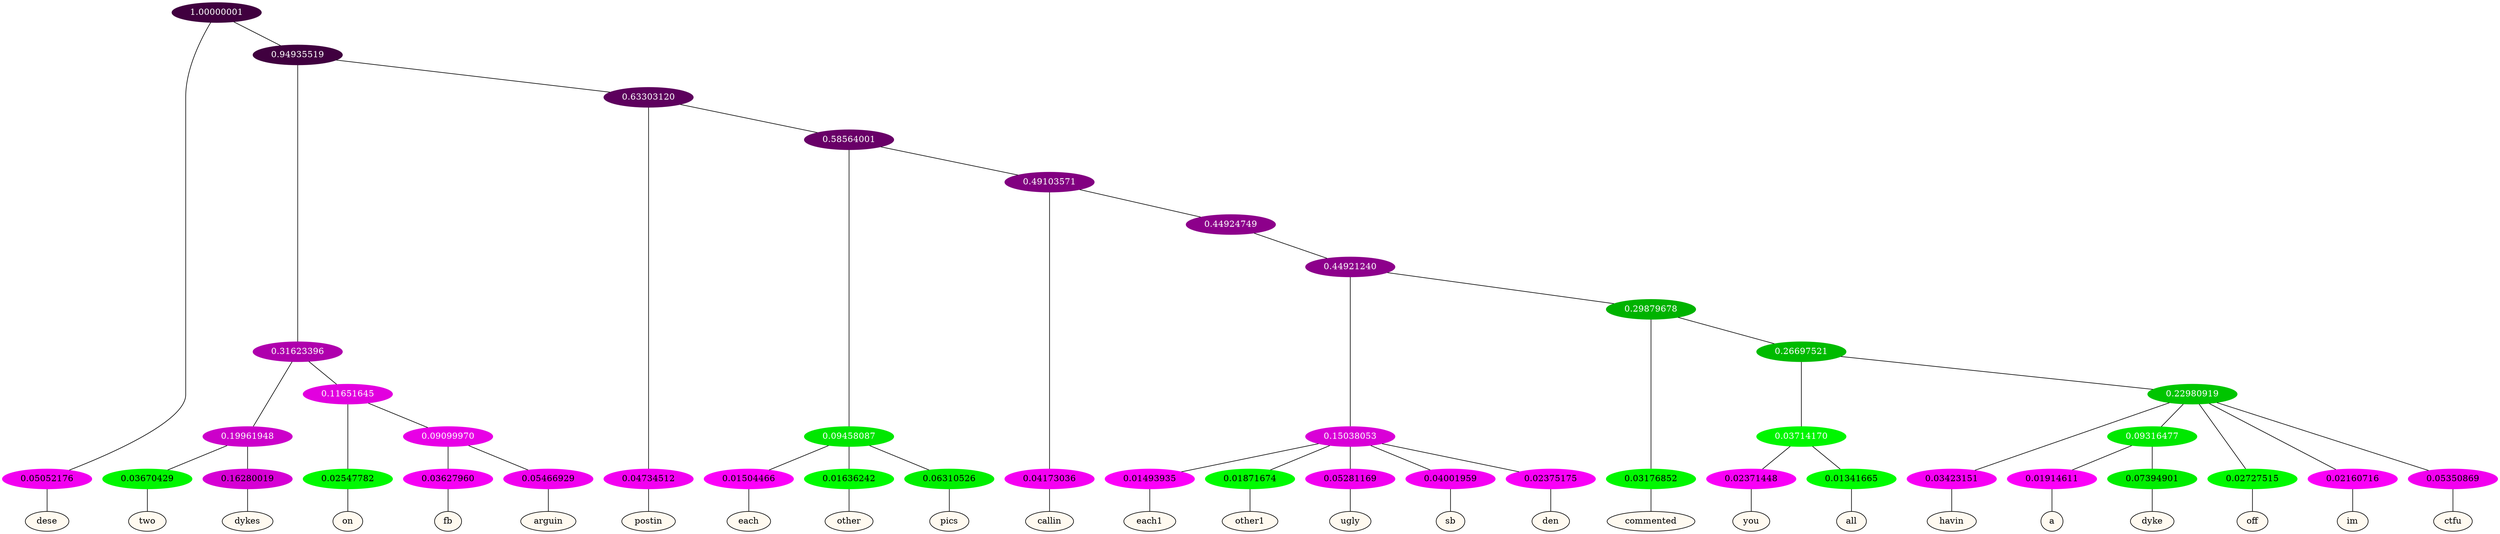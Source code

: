 graph {
	node [format=png height=0.15 nodesep=0.001 ordering=out overlap=prism overlap_scaling=0.01 ranksep=0.001 ratio=0.2 style=filled width=0.15]
	{
		rank=same
		a_w_1 [label=dese color=black fillcolor=floralwhite style="filled,solid"]
		a_w_9 [label=two color=black fillcolor=floralwhite style="filled,solid"]
		a_w_10 [label=dykes color=black fillcolor=floralwhite style="filled,solid"]
		a_w_11 [label=on color=black fillcolor=floralwhite style="filled,solid"]
		a_w_15 [label=fb color=black fillcolor=floralwhite style="filled,solid"]
		a_w_16 [label=arguin color=black fillcolor=floralwhite style="filled,solid"]
		a_w_7 [label=postin color=black fillcolor=floralwhite style="filled,solid"]
		a_w_17 [label=each color=black fillcolor=floralwhite style="filled,solid"]
		a_w_18 [label=other color=black fillcolor=floralwhite style="filled,solid"]
		a_w_19 [label=pics color=black fillcolor=floralwhite style="filled,solid"]
		a_w_20 [label=callin color=black fillcolor=floralwhite style="filled,solid"]
		a_w_25 [label=each1 color=black fillcolor=floralwhite style="filled,solid"]
		a_w_26 [label=other1 color=black fillcolor=floralwhite style="filled,solid"]
		a_w_27 [label=ugly color=black fillcolor=floralwhite style="filled,solid"]
		a_w_28 [label=sb color=black fillcolor=floralwhite style="filled,solid"]
		a_w_29 [label=den color=black fillcolor=floralwhite style="filled,solid"]
		a_w_30 [label=commented color=black fillcolor=floralwhite style="filled,solid"]
		a_w_34 [label=you color=black fillcolor=floralwhite style="filled,solid"]
		a_w_35 [label=all color=black fillcolor=floralwhite style="filled,solid"]
		a_w_36 [label=havin color=black fillcolor=floralwhite style="filled,solid"]
		a_w_41 [label=a color=black fillcolor=floralwhite style="filled,solid"]
		a_w_42 [label=dyke color=black fillcolor=floralwhite style="filled,solid"]
		a_w_38 [label=off color=black fillcolor=floralwhite style="filled,solid"]
		a_w_39 [label=im color=black fillcolor=floralwhite style="filled,solid"]
		a_w_40 [label=ctfu color=black fillcolor=floralwhite style="filled,solid"]
	}
	a_n_1 -- a_w_1
	a_n_9 -- a_w_9
	a_n_10 -- a_w_10
	a_n_11 -- a_w_11
	a_n_15 -- a_w_15
	a_n_16 -- a_w_16
	a_n_7 -- a_w_7
	a_n_17 -- a_w_17
	a_n_18 -- a_w_18
	a_n_19 -- a_w_19
	a_n_20 -- a_w_20
	a_n_25 -- a_w_25
	a_n_26 -- a_w_26
	a_n_27 -- a_w_27
	a_n_28 -- a_w_28
	a_n_29 -- a_w_29
	a_n_30 -- a_w_30
	a_n_34 -- a_w_34
	a_n_35 -- a_w_35
	a_n_36 -- a_w_36
	a_n_41 -- a_w_41
	a_n_42 -- a_w_42
	a_n_38 -- a_w_38
	a_n_39 -- a_w_39
	a_n_40 -- a_w_40
	{
		rank=same
		a_n_1 [label=0.05052176 color="0.835 1.000 0.949" fontcolor=black]
		a_n_9 [label=0.03670429 color="0.334 1.000 0.963" fontcolor=black]
		a_n_10 [label=0.16280019 color="0.835 1.000 0.837" fontcolor=black]
		a_n_11 [label=0.02547782 color="0.334 1.000 0.975" fontcolor=black]
		a_n_15 [label=0.03627960 color="0.835 1.000 0.964" fontcolor=black]
		a_n_16 [label=0.05466929 color="0.835 1.000 0.945" fontcolor=black]
		a_n_7 [label=0.04734512 color="0.835 1.000 0.953" fontcolor=black]
		a_n_17 [label=0.01504466 color="0.835 1.000 0.985" fontcolor=black]
		a_n_18 [label=0.01636242 color="0.334 1.000 0.984" fontcolor=black]
		a_n_19 [label=0.06310526 color="0.334 1.000 0.937" fontcolor=black]
		a_n_20 [label=0.04173036 color="0.835 1.000 0.958" fontcolor=black]
		a_n_25 [label=0.01493935 color="0.835 1.000 0.985" fontcolor=black]
		a_n_26 [label=0.01871674 color="0.334 1.000 0.981" fontcolor=black]
		a_n_27 [label=0.05281169 color="0.835 1.000 0.947" fontcolor=black]
		a_n_28 [label=0.04001959 color="0.835 1.000 0.960" fontcolor=black]
		a_n_29 [label=0.02375175 color="0.835 1.000 0.976" fontcolor=black]
		a_n_30 [label=0.03176852 color="0.334 1.000 0.968" fontcolor=black]
		a_n_34 [label=0.02371448 color="0.835 1.000 0.976" fontcolor=black]
		a_n_35 [label=0.01341665 color="0.334 1.000 0.987" fontcolor=black]
		a_n_36 [label=0.03423151 color="0.835 1.000 0.966" fontcolor=black]
		a_n_41 [label=0.01914611 color="0.835 1.000 0.981" fontcolor=black]
		a_n_42 [label=0.07394901 color="0.334 1.000 0.926" fontcolor=black]
		a_n_38 [label=0.02727515 color="0.334 1.000 0.973" fontcolor=black]
		a_n_39 [label=0.02160716 color="0.835 1.000 0.978" fontcolor=black]
		a_n_40 [label=0.05350869 color="0.835 1.000 0.946" fontcolor=black]
	}
	a_n_0 [label=1.00000001 color="0.835 1.000 0.250" fontcolor=grey99]
	a_n_0 -- a_n_1
	a_n_2 [label=0.94935519 color="0.835 1.000 0.250" fontcolor=grey99]
	a_n_0 -- a_n_2
	a_n_3 [label=0.31623396 color="0.835 1.000 0.684" fontcolor=grey99]
	a_n_2 -- a_n_3
	a_n_4 [label=0.63303120 color="0.835 1.000 0.367" fontcolor=grey99]
	a_n_2 -- a_n_4
	a_n_5 [label=0.19961948 color="0.835 1.000 0.800" fontcolor=grey99]
	a_n_3 -- a_n_5
	a_n_6 [label=0.11651645 color="0.835 1.000 0.883" fontcolor=grey99]
	a_n_3 -- a_n_6
	a_n_4 -- a_n_7
	a_n_8 [label=0.58564001 color="0.835 1.000 0.414" fontcolor=grey99]
	a_n_4 -- a_n_8
	a_n_5 -- a_n_9
	a_n_5 -- a_n_10
	a_n_6 -- a_n_11
	a_n_12 [label=0.09099970 color="0.835 1.000 0.909" fontcolor=grey99]
	a_n_6 -- a_n_12
	a_n_13 [label=0.09458087 color="0.334 1.000 0.905" fontcolor=grey99]
	a_n_8 -- a_n_13
	a_n_14 [label=0.49103571 color="0.835 1.000 0.509" fontcolor=grey99]
	a_n_8 -- a_n_14
	a_n_12 -- a_n_15
	a_n_12 -- a_n_16
	a_n_13 -- a_n_17
	a_n_13 -- a_n_18
	a_n_13 -- a_n_19
	a_n_14 -- a_n_20
	a_n_21 [label=0.44924749 color="0.835 1.000 0.551" fontcolor=grey99]
	a_n_14 -- a_n_21
	a_n_22 [label=0.44921240 color="0.835 1.000 0.551" fontcolor=grey99]
	a_n_21 -- a_n_22
	a_n_23 [label=0.15038053 color="0.835 1.000 0.850" fontcolor=grey99]
	a_n_22 -- a_n_23
	a_n_24 [label=0.29879678 color="0.334 1.000 0.701" fontcolor=grey99]
	a_n_22 -- a_n_24
	a_n_23 -- a_n_25
	a_n_23 -- a_n_26
	a_n_23 -- a_n_27
	a_n_23 -- a_n_28
	a_n_23 -- a_n_29
	a_n_24 -- a_n_30
	a_n_31 [label=0.26697521 color="0.334 1.000 0.733" fontcolor=grey99]
	a_n_24 -- a_n_31
	a_n_32 [label=0.03714170 color="0.334 1.000 0.963" fontcolor=grey99]
	a_n_31 -- a_n_32
	a_n_33 [label=0.22980919 color="0.334 1.000 0.770" fontcolor=grey99]
	a_n_31 -- a_n_33
	a_n_32 -- a_n_34
	a_n_32 -- a_n_35
	a_n_33 -- a_n_36
	a_n_37 [label=0.09316477 color="0.334 1.000 0.907" fontcolor=grey99]
	a_n_33 -- a_n_37
	a_n_33 -- a_n_38
	a_n_33 -- a_n_39
	a_n_33 -- a_n_40
	a_n_37 -- a_n_41
	a_n_37 -- a_n_42
}
